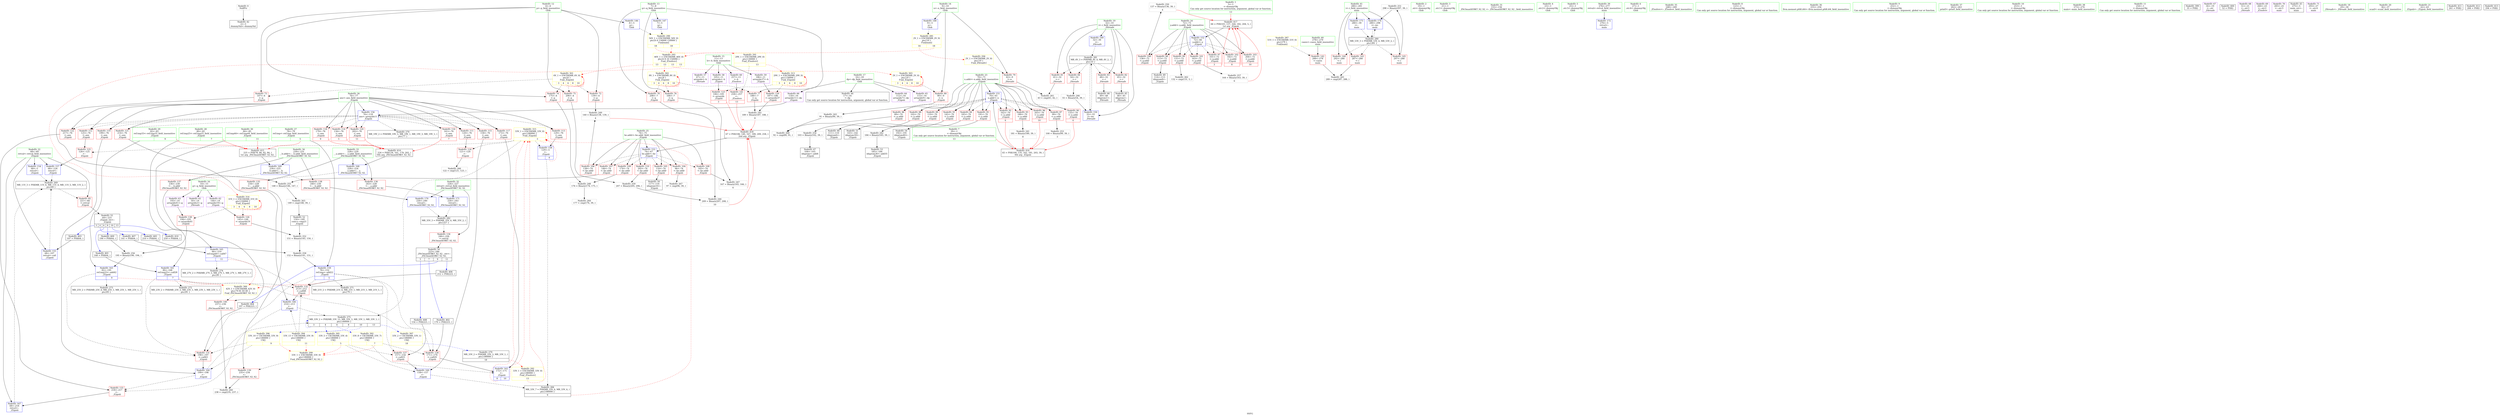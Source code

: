 digraph "SVFG" {
	label="SVFG";

	Node0x560b41b3fef0 [shape=record,color=grey,label="{NodeID: 0\nNullPtr}"];
	Node0x560b41b3fef0 -> Node0x560b41b536d0[style=solid];
	Node0x560b41b54840 [shape=record,color=red,label="{NodeID: 111\n120\<--76\n\<--ans\n_Z2goiii\n}"];
	Node0x560b41b54840 -> Node0x560b41b59a10[style=solid];
	Node0x560b41b52a80 [shape=record,color=green,label="{NodeID: 28\n80\<--81\nref.tmp25\<--ref.tmp25_field_insensitive\n_Z2goiii\n|{|<s1>7}}"];
	Node0x560b41b52a80 -> Node0x560b41b5b8b0[style=solid];
	Node0x560b41b52a80:s1 -> Node0x560b41b95b70[style=solid,color=red];
	Node0x560b41b5a640 [shape=record,color=red,label="{NodeID: 139\n235\<--234\n\<--\n_ZSt3maxIiERKT_S2_S2_\n}"];
	Node0x560b41b5a640 -> Node0x560b41b62e00[style=solid];
	Node0x560b41b552b0 [shape=record,color=black,label="{NodeID: 56\n223\<--246\n_ZSt3maxIiERKT_S2_S2__ret\<--\n_ZSt3maxIiERKT_S2_S2_\n|{<s0>5|<s1>7|<s2>9|<s3>11}}"];
	Node0x560b41b552b0:s0 -> Node0x560b41b95100[style=solid,color=blue];
	Node0x560b41b552b0:s1 -> Node0x560b41b94a80[style=solid,color=blue];
	Node0x560b41b552b0:s2 -> Node0x560b41b94c60[style=solid,color=blue];
	Node0x560b41b552b0:s3 -> Node0x560b41b94e80[style=solid,color=blue];
	Node0x560b41b95d70 [shape=record,color=black,label="{NodeID: 416\n65 = PHI(100, 135, 162, 181, 203, 39, )\n0th arg _Z2goiii }"];
	Node0x560b41b95d70 -> Node0x560b41b5b090[style=solid];
	Node0x560b41b61f00 [shape=record,color=grey,label="{NodeID: 250\n137 = Binary(136, 39, )\n|{<s0>4}}"];
	Node0x560b41b61f00:s0 -> Node0x560b41b96110[style=solid,color=red];
	Node0x560b41b5bd90 [shape=record,color=blue,label="{NodeID: 167\n68\<--218\nretval\<--\n_Z2goiii\n}"];
	Node0x560b41b5bd90 -> Node0x560b41b6e720[style=dashed];
	Node0x560b41b56970 [shape=record,color=red,label="{NodeID: 84\n54\<--32\n\<--i\n_Z4readv\n}"];
	Node0x560b41b56970 -> Node0x560b41b61900[style=solid];
	Node0x560b41b34260 [shape=record,color=green,label="{NodeID: 1\n5\<--1\n\<--dummyObj\nCan only get source location for instruction, argument, global var or function.|{<s0>13}}"];
	Node0x560b41b34260:s0 -> Node0x560b41b96110[style=solid,color=red];
	Node0x560b41b54910 [shape=record,color=red,label="{NodeID: 112\n125\<--76\n\<--ans\n_Z2goiii\n}"];
	Node0x560b41b54910 -> Node0x560b41b59ae0[style=solid];
	Node0x560b41b52b50 [shape=record,color=green,label="{NodeID: 29\n82\<--83\nref.tmp33\<--ref.tmp33_field_insensitive\n_Z2goiii\n|{|<s1>9}}"];
	Node0x560b41b52b50 -> Node0x560b41b5ba50[style=solid];
	Node0x560b41b52b50:s1 -> Node0x560b41b95b70[style=solid,color=red];
	Node0x560b41b5a710 [shape=record,color=red,label="{NodeID: 140\n237\<--236\n\<--\n_ZSt3maxIiERKT_S2_S2_\n}"];
	Node0x560b41b5a710 -> Node0x560b41b62e00[style=solid];
	Node0x560b41b55380 [shape=record,color=purple,label="{NodeID: 57\n47\<--11\narrayidx\<--h\n_Z4readv\n}"];
	Node0x560b41b96110 [shape=record,color=black,label="{NodeID: 417\n66 = PHI(101, 137, 164, 182, 204, 5, )\n1st arg _Z2goiii }"];
	Node0x560b41b96110 -> Node0x560b41b5b160[style=solid];
	Node0x560b41b62080 [shape=record,color=grey,label="{NodeID: 251\n298 = Binary(297, 39, )\n}"];
	Node0x560b41b62080 -> Node0x560b41b5c340[style=solid];
	Node0x560b41b5be60 [shape=record,color=blue,label="{NodeID: 168\n228\<--224\n__a.addr\<--__a\n_ZSt3maxIiERKT_S2_S2_\n}"];
	Node0x560b41b5be60 -> Node0x560b41b5a300[style=dashed];
	Node0x560b41b5be60 -> Node0x560b41b5a3d0[style=dashed];
	Node0x560b41b56a40 [shape=record,color=red,label="{NodeID: 85\n221\<--68\n\<--retval\n_Z2goiii\n}"];
	Node0x560b41b56a40 -> Node0x560b41b551e0[style=solid];
	Node0x560b41b50290 [shape=record,color=green,label="{NodeID: 2\n19\<--1\n.str\<--dummyObj\nGlob }"];
	Node0x560b41b71920 [shape=record,color=black,label="{NodeID: 279\nMR_33V_2 = PHI(MR_33V_3, MR_33V_1, )\npts\{180000 \}\n|{<s0>18}}"];
	Node0x560b41b71920:s0 -> Node0x560b41b75020[style=dashed,color=red];
	Node0x560b41b549e0 [shape=record,color=red,label="{NodeID: 113\n129\<--76\n\<--ans\n_Z2goiii\n}"];
	Node0x560b41b549e0 -> Node0x560b41b5b640[style=solid];
	Node0x560b41b52c20 [shape=record,color=green,label="{NodeID: 30\n84\<--85\nref.tmp44\<--ref.tmp44_field_insensitive\n_Z2goiii\n|{|<s1>11}}"];
	Node0x560b41b52c20 -> Node0x560b41b5bbf0[style=solid];
	Node0x560b41b52c20:s1 -> Node0x560b41b95b70[style=solid,color=red];
	Node0x560b41b5a7e0 [shape=record,color=red,label="{NodeID: 141\n258\<--257\n\<--\n_Z5solvev\n|{<s0>13}}"];
	Node0x560b41b5a7e0:s0 -> Node0x560b41b96390[style=solid,color=red];
	Node0x560b41b55450 [shape=record,color=purple,label="{NodeID: 58\n105\<--11\narrayidx\<--h\n_Z2goiii\n}"];
	Node0x560b41b55450 -> Node0x560b41b59940[style=solid];
	Node0x560b41b96390 [shape=record,color=black,label="{NodeID: 418\n67 = PHI(106, 140, 167, 189, 209, 258, )\n2nd arg _Z2goiii }"];
	Node0x560b41b96390 -> Node0x560b41b5b230[style=solid];
	Node0x560b41b62200 [shape=record,color=grey,label="{NodeID: 252\n151 = Binary(145, 150, )\n}"];
	Node0x560b41b62200 -> Node0x560b41b62b00[style=solid];
	Node0x560b41b5bf30 [shape=record,color=blue,label="{NodeID: 169\n230\<--225\n__b.addr\<--__b\n_ZSt3maxIiERKT_S2_S2_\n}"];
	Node0x560b41b5bf30 -> Node0x560b41b5a4a0[style=dashed];
	Node0x560b41b5bf30 -> Node0x560b41b5a570[style=dashed];
	Node0x560b41b56b10 [shape=record,color=red,label="{NodeID: 86\n89\<--70\n\<--x.addr\n_Z2goiii\n}"];
	Node0x560b41b56b10 -> Node0x560b41b584e0[style=solid];
	Node0x560b41b50e70 [shape=record,color=green,label="{NodeID: 3\n21\<--1\n.str.1\<--dummyObj\nGlob }"];
	Node0x560b41b71e20 [shape=record,color=black,label="{NodeID: 280\nMR_53V_3 = PHI(MR_53V_4, MR_53V_2, )\npts\{281 \}\n}"];
	Node0x560b41b71e20 -> Node0x560b41b5a980[style=dashed];
	Node0x560b41b71e20 -> Node0x560b41b5aa50[style=dashed];
	Node0x560b41b71e20 -> Node0x560b41b5ab20[style=dashed];
	Node0x560b41b71e20 -> Node0x560b41b5c340[style=dashed];
	Node0x560b41b54ab0 [shape=record,color=red,label="{NodeID: 114\n134\<--76\n\<--ans\n_Z2goiii\n|{<s0>5}}"];
	Node0x560b41b54ab0:s0 -> Node0x560b41b95730[style=solid,color=red];
	Node0x560b41b52cf0 [shape=record,color=green,label="{NodeID: 31\n155\<--156\n_ZSt3maxIiERKT_S2_S2_\<--_ZSt3maxIiERKT_S2_S2__field_insensitive\n}"];
	Node0x560b41b5a8b0 [shape=record,color=red,label="{NodeID: 142\n288\<--278\n\<--cases\nmain\n}"];
	Node0x560b41b5a8b0 -> Node0x560b41b63580[style=solid];
	Node0x560b41b55520 [shape=record,color=purple,label="{NodeID: 59\n186\<--11\narrayidx37\<--h\n_Z2goiii\n}"];
	Node0x560b41b55520 -> Node0x560b41b59e20[style=solid];
	Node0x560b41b62380 [shape=record,color=grey,label="{NodeID: 253\n100 = Binary(99, 39, )\n|{<s0>3}}"];
	Node0x560b41b62380:s0 -> Node0x560b41b95d70[style=solid,color=red];
	Node0x560b41b5c000 [shape=record,color=blue,label="{NodeID: 170\n226\<--240\nretval\<--\n_ZSt3maxIiERKT_S2_S2_\n}"];
	Node0x560b41b5c000 -> Node0x560b41b72820[style=dashed];
	Node0x560b41b56be0 [shape=record,color=red,label="{NodeID: 87\n99\<--70\n\<--x.addr\n_Z2goiii\n}"];
	Node0x560b41b56be0 -> Node0x560b41b62380[style=solid];
	Node0x560b41b50f00 [shape=record,color=green,label="{NodeID: 4\n23\<--1\n.str.2\<--dummyObj\nGlob }"];
	Node0x560b41b72320 [shape=record,color=black,label="{NodeID: 281\nMR_4V_3 = PHI(MR_4V_4, MR_4V_2, )\npts\{33 \}\n}"];
	Node0x560b41b72320 -> Node0x560b41b56700[style=dashed];
	Node0x560b41b72320 -> Node0x560b41b567d0[style=dashed];
	Node0x560b41b72320 -> Node0x560b41b568a0[style=dashed];
	Node0x560b41b72320 -> Node0x560b41b56970[style=dashed];
	Node0x560b41b72320 -> Node0x560b41b5afc0[style=dashed];
	Node0x560b41b54b80 [shape=record,color=red,label="{NodeID: 115\n158\<--76\n\<--ans\n_Z2goiii\n}"];
	Node0x560b41b54b80 -> Node0x560b41b5b7e0[style=solid];
	Node0x560b41b52df0 [shape=record,color=green,label="{NodeID: 32\n226\<--227\nretval\<--retval_field_insensitive\n_ZSt3maxIiERKT_S2_S2_\n}"];
	Node0x560b41b52df0 -> Node0x560b41b5a230[style=solid];
	Node0x560b41b52df0 -> Node0x560b41b5c000[style=solid];
	Node0x560b41b52df0 -> Node0x560b41b5c0d0[style=solid];
	Node0x560b41b5dae0 [shape=record,color=yellow,style=double,label="{NodeID: 392\n33V_8 = CSCHI(MR_33V_7)\npts\{180000 \}\nCS[]|{|<s2>7}}"];
	Node0x560b41b5dae0 -> Node0x560b41b59d50[style=dashed];
	Node0x560b41b5dae0 -> Node0x560b41b5b980[style=dashed];
	Node0x560b41b5dae0:s2 -> Node0x560b41b756d0[style=dashed,color=red];
	Node0x560b41b5a980 [shape=record,color=red,label="{NodeID: 143\n287\<--280\n\<--i\nmain\n}"];
	Node0x560b41b5a980 -> Node0x560b41b63580[style=solid];
	Node0x560b41b555f0 [shape=record,color=purple,label="{NodeID: 60\n257\<--11\n\<--h\n_Z5solvev\n}"];
	Node0x560b41b555f0 -> Node0x560b41b5a7e0[style=solid];
	Node0x560b41b62500 [shape=record,color=grey,label="{NodeID: 254\n103 = Binary(102, 39, )\n}"];
	Node0x560b41b62500 -> Node0x560b41b53b40[style=solid];
	Node0x560b41b5c0d0 [shape=record,color=blue,label="{NodeID: 171\n226\<--243\nretval\<--\n_ZSt3maxIiERKT_S2_S2_\n}"];
	Node0x560b41b5c0d0 -> Node0x560b41b72820[style=dashed];
	Node0x560b41b56cb0 [shape=record,color=red,label="{NodeID: 88\n102\<--70\n\<--x.addr\n_Z2goiii\n}"];
	Node0x560b41b56cb0 -> Node0x560b41b62500[style=solid];
	Node0x560b41b50f90 [shape=record,color=green,label="{NodeID: 5\n25\<--1\n.str.3\<--dummyObj\nGlob }"];
	Node0x560b41b72820 [shape=record,color=black,label="{NodeID: 282\nMR_35V_3 = PHI(MR_35V_4, MR_35V_2, )\npts\{227 \}\n}"];
	Node0x560b41b72820 -> Node0x560b41b5a230[style=dashed];
	Node0x560b41b59390 [shape=record,color=red,label="{NodeID: 116\n161\<--76\n\<--ans\n_Z2goiii\n|{<s0>7}}"];
	Node0x560b41b59390:s0 -> Node0x560b41b95730[style=solid,color=red];
	Node0x560b41b52ec0 [shape=record,color=green,label="{NodeID: 33\n228\<--229\n__a.addr\<--__a.addr_field_insensitive\n_ZSt3maxIiERKT_S2_S2_\n}"];
	Node0x560b41b52ec0 -> Node0x560b41b5a300[style=solid];
	Node0x560b41b52ec0 -> Node0x560b41b5a3d0[style=solid];
	Node0x560b41b52ec0 -> Node0x560b41b5be60[style=solid];
	Node0x560b41b5aa50 [shape=record,color=red,label="{NodeID: 144\n292\<--280\n\<--i\nmain\n}"];
	Node0x560b41b556c0 [shape=record,color=purple,label="{NodeID: 61\n50\<--14\narrayidx2\<--g\n_Z4readv\n}"];
	Node0x560b41b62680 [shape=record,color=grey,label="{NodeID: 255\n148 = Binary(146, 147, )\n}"];
	Node0x560b41b62680 -> Node0x560b41b63280[style=solid];
	Node0x560b41b5c1a0 [shape=record,color=blue,label="{NodeID: 172\n276\<--5\nretval\<--\nmain\n}"];
	Node0x560b41b56d80 [shape=record,color=red,label="{NodeID: 89\n110\<--70\n\<--x.addr\n_Z2goiii\n}"];
	Node0x560b41b56d80 -> Node0x560b41b54c30[style=solid];
	Node0x560b41b51020 [shape=record,color=green,label="{NodeID: 6\n27\<--1\n.str.4\<--dummyObj\nGlob }"];
	Node0x560b41b59460 [shape=record,color=red,label="{NodeID: 117\n172\<--76\n\<--ans\n_Z2goiii\n}"];
	Node0x560b41b59460 -> Node0x560b41b5b980[style=solid];
	Node0x560b41b52f90 [shape=record,color=green,label="{NodeID: 34\n230\<--231\n__b.addr\<--__b.addr_field_insensitive\n_ZSt3maxIiERKT_S2_S2_\n}"];
	Node0x560b41b52f90 -> Node0x560b41b5a4a0[style=solid];
	Node0x560b41b52f90 -> Node0x560b41b5a570[style=solid];
	Node0x560b41b52f90 -> Node0x560b41b5bf30[style=solid];
	Node0x560b41b5dda0 [shape=record,color=yellow,style=double,label="{NodeID: 394\n33V_13 = CSCHI(MR_33V_9)\npts\{180000 \}\nCS[]|{|<s2>11}}"];
	Node0x560b41b5dda0 -> Node0x560b41b5a090[style=dashed];
	Node0x560b41b5dda0 -> Node0x560b41b5bcc0[style=dashed];
	Node0x560b41b5dda0:s2 -> Node0x560b41b756d0[style=dashed,color=red];
	Node0x560b41b5ab20 [shape=record,color=red,label="{NodeID: 145\n297\<--280\n\<--i\nmain\n}"];
	Node0x560b41b5ab20 -> Node0x560b41b62080[style=solid];
	Node0x560b41b55790 [shape=record,color=purple,label="{NodeID: 62\n144\<--14\narrayidx19\<--g\n_Z2goiii\n}"];
	Node0x560b41b55790 -> Node0x560b41b59bb0[style=solid];
	Node0x560b41b62800 [shape=record,color=grey,label="{NodeID: 256\n195 = Binary(190, 194, )\n}"];
	Node0x560b41b62800 -> Node0x560b41b5ba50[style=solid];
	Node0x560b41b5c270 [shape=record,color=blue,label="{NodeID: 173\n280\<--39\ni\<--\nmain\n}"];
	Node0x560b41b5c270 -> Node0x560b41b71e20[style=dashed];
	Node0x560b41b56e50 [shape=record,color=red,label="{NodeID: 90\n135\<--70\n\<--x.addr\n_Z2goiii\n|{<s0>4}}"];
	Node0x560b41b56e50:s0 -> Node0x560b41b95d70[style=solid,color=red];
	Node0x560b41b51860 [shape=record,color=green,label="{NodeID: 7\n39\<--1\n\<--dummyObj\nCan only get source location for instruction, argument, global var or function.|{<s0>13}}"];
	Node0x560b41b51860:s0 -> Node0x560b41b95d70[style=solid,color=red];
	Node0x560b41b73220 [shape=record,color=black,label="{NodeID: 284\nMR_33V_7 = PHI(MR_33V_6, MR_33V_4, )\npts\{180000 \}\n|{<s0>6}}"];
	Node0x560b41b73220:s0 -> Node0x560b41b76500[style=dashed,color=red];
	Node0x560b41b59530 [shape=record,color=red,label="{NodeID: 118\n179\<--76\n\<--ans\n_Z2goiii\n|{<s0>9}}"];
	Node0x560b41b59530:s0 -> Node0x560b41b95730[style=solid,color=red];
	Node0x560b41b53060 [shape=record,color=green,label="{NodeID: 35\n248\<--249\n_Z5solvev\<--_Z5solvev_field_insensitive\n}"];
	Node0x560b41b5df00 [shape=record,color=yellow,style=double,label="{NodeID: 395\n33V_5 = CSCHI(MR_33V_4)\npts\{180000 \}\nCS[]|{|<s2>5}}"];
	Node0x560b41b5df00 -> Node0x560b41b59c80[style=dashed];
	Node0x560b41b5df00 -> Node0x560b41b5b7e0[style=dashed];
	Node0x560b41b5df00:s2 -> Node0x560b41b756d0[style=dashed,color=red];
	Node0x560b41b5abf0 [shape=record,color=blue,label="{NodeID: 146\n4\<--5\np\<--\nGlob }"];
	Node0x560b41b5abf0 -> Node0x560b41b745c0[style=dashed];
	Node0x560b41b55860 [shape=record,color=purple,label="{NodeID: 63\n193\<--14\narrayidx41\<--g\n_Z2goiii\n}"];
	Node0x560b41b55860 -> Node0x560b41b59ef0[style=solid];
	Node0x560b41b62980 [shape=record,color=grey,label="{NodeID: 257\n164 = Binary(163, 39, )\n|{<s0>6}}"];
	Node0x560b41b62980:s0 -> Node0x560b41b96110[style=solid,color=red];
	Node0x560b41b5c340 [shape=record,color=blue,label="{NodeID: 174\n280\<--298\ni\<--inc\nmain\n}"];
	Node0x560b41b5c340 -> Node0x560b41b71e20[style=dashed];
	Node0x560b41b56f20 [shape=record,color=red,label="{NodeID: 91\n142\<--70\n\<--x.addr\n_Z2goiii\n}"];
	Node0x560b41b56f20 -> Node0x560b41b54ea0[style=solid];
	Node0x560b41b518f0 [shape=record,color=green,label="{NodeID: 8\n123\<--1\n\<--dummyObj\nCan only get source location for instruction, argument, global var or function.}"];
	Node0x560b41b73720 [shape=record,color=yellow,style=double,label="{NodeID: 285\n2V_1 = ENCHI(MR_2V_0)\npts\{10 \}\nFun[main]|{<s0>16|<s1>18}}"];
	Node0x560b41b73720:s0 -> Node0x560b41b75210[style=dashed,color=red];
	Node0x560b41b73720:s1 -> Node0x560b41b75100[style=dashed,color=red];
	Node0x560b41b59600 [shape=record,color=red,label="{NodeID: 119\n199\<--76\n\<--ans\n_Z2goiii\n}"];
	Node0x560b41b59600 -> Node0x560b41b5bb20[style=solid];
	Node0x560b41b53160 [shape=record,color=green,label="{NodeID: 36\n255\<--256\nllvm.memset.p0i8.i64\<--llvm.memset.p0i8.i64_field_insensitive\n}"];
	Node0x560b41b5e060 [shape=record,color=yellow,style=double,label="{NodeID: 396\n33V_10 = CSCHI(MR_33V_9)\npts\{180000 \}\nCS[]|{|<s2>9}}"];
	Node0x560b41b5e060 -> Node0x560b41b59fc0[style=dashed];
	Node0x560b41b5e060 -> Node0x560b41b5bb20[style=dashed];
	Node0x560b41b5e060:s2 -> Node0x560b41b756d0[style=dashed,color=red];
	Node0x560b41b76340 [shape=record,color=yellow,style=double,label="{NodeID: 313\n29V_1 = ENCHI(MR_29V_0)\npts\{130000 \}\nFun[_Z2goiii]|{|<s2>3|<s3>4|<s4>6|<s5>8|<s6>10}}"];
	Node0x560b41b76340 -> Node0x560b41b59940[style=dashed];
	Node0x560b41b76340 -> Node0x560b41b59e20[style=dashed];
	Node0x560b41b76340:s2 -> Node0x560b41b76340[style=dashed,color=red];
	Node0x560b41b76340:s3 -> Node0x560b41b76340[style=dashed,color=red];
	Node0x560b41b76340:s4 -> Node0x560b41b76340[style=dashed,color=red];
	Node0x560b41b76340:s5 -> Node0x560b41b76340[style=dashed,color=red];
	Node0x560b41b76340:s6 -> Node0x560b41b76340[style=dashed,color=red];
	Node0x560b41b5acf0 [shape=record,color=blue,label="{NodeID: 147\n7\<--5\nq\<--\nGlob }"];
	Node0x560b41b5acf0 -> Node0x560b41b745c0[style=dashed];
	Node0x560b41b55930 [shape=record,color=purple,label="{NodeID: 64\n112\<--16\narrayidx7\<--dp\n_Z2goiii\n}"];
	Node0x560b41b62b00 [shape=record,color=grey,label="{NodeID: 258\n152 = Binary(141, 151, )\n}"];
	Node0x560b41b62b00 -> Node0x560b41b5b710[style=solid];
	Node0x560b41b56ff0 [shape=record,color=red,label="{NodeID: 92\n162\<--70\n\<--x.addr\n_Z2goiii\n|{<s0>6}}"];
	Node0x560b41b56ff0:s0 -> Node0x560b41b95d70[style=solid,color=red];
	Node0x560b41b51980 [shape=record,color=green,label="{NodeID: 9\n252\<--1\n\<--dummyObj\nCan only get source location for instruction, argument, global var or function.}"];
	Node0x560b41b596d0 [shape=record,color=red,label="{NodeID: 120\n202\<--76\n\<--ans\n_Z2goiii\n|{<s0>11}}"];
	Node0x560b41b596d0:s0 -> Node0x560b41b95730[style=solid,color=red];
	Node0x560b41b53260 [shape=record,color=green,label="{NodeID: 37\n262\<--263\nprintf\<--printf_field_insensitive\n}"];
	Node0x560b41b5e1c0 [shape=record,color=yellow,style=double,label="{NodeID: 397\n33V_2 = CSCHI(MR_33V_1)\npts\{180000 \}\nCS[]|{<s0>18}}"];
	Node0x560b41b5e1c0:s0 -> Node0x560b41b71920[style=dashed,color=blue];
	Node0x560b41b76420 [shape=record,color=yellow,style=double,label="{NodeID: 314\n31V_1 = ENCHI(MR_31V_0)\npts\{150000 \}\nFun[_Z2goiii]|{|<s2>3|<s3>4|<s4>6|<s5>8|<s6>10}}"];
	Node0x560b41b76420 -> Node0x560b41b59bb0[style=dashed];
	Node0x560b41b76420 -> Node0x560b41b59ef0[style=dashed];
	Node0x560b41b76420:s2 -> Node0x560b41b76420[style=dashed,color=red];
	Node0x560b41b76420:s3 -> Node0x560b41b76420[style=dashed,color=red];
	Node0x560b41b76420:s4 -> Node0x560b41b76420[style=dashed,color=red];
	Node0x560b41b76420:s5 -> Node0x560b41b76420[style=dashed,color=red];
	Node0x560b41b76420:s6 -> Node0x560b41b76420[style=dashed,color=red];
	Node0x560b41b5adf0 [shape=record,color=blue,label="{NodeID: 148\n9\<--5\nn\<--\nGlob }"];
	Node0x560b41b5adf0 -> Node0x560b41b73720[style=dashed];
	Node0x560b41b55a00 [shape=record,color=purple,label="{NodeID: 65\n115\<--16\narrayidx9\<--dp\n_Z2goiii\n}"];
	Node0x560b41b62c80 [shape=record,color=grey,label="{NodeID: 259\n207 = Binary(205, 206, )\n}"];
	Node0x560b41b62c80 -> Node0x560b41b61600[style=solid];
	Node0x560b41b570c0 [shape=record,color=red,label="{NodeID: 93\n180\<--70\n\<--x.addr\n_Z2goiii\n}"];
	Node0x560b41b570c0 -> Node0x560b41b61180[style=solid];
	Node0x560b41b51a10 [shape=record,color=green,label="{NodeID: 10\n253\<--1\n\<--dummyObj\nCan only get source location for instruction, argument, global var or function.}"];
	Node0x560b41b74320 [shape=record,color=yellow,style=double,label="{NodeID: 287\n51V_1 = ENCHI(MR_51V_0)\npts\{279 \}\nFun[main]}"];
	Node0x560b41b74320 -> Node0x560b41b5a8b0[style=dashed];
	Node0x560b41b597a0 [shape=record,color=red,label="{NodeID: 121\n214\<--76\n\<--ans\n_Z2goiii\n}"];
	Node0x560b41b597a0 -> Node0x560b41b5bcc0[style=solid];
	Node0x560b41b53360 [shape=record,color=green,label="{NodeID: 38\n273\<--274\nmain\<--main_field_insensitive\n}"];
	Node0x560b41b76500 [shape=record,color=yellow,style=double,label="{NodeID: 315\n33V_1 = ENCHI(MR_33V_0)\npts\{180000 \}\nFun[_Z2goiii]|{|<s4>3}}"];
	Node0x560b41b76500 -> Node0x560b41b59a10[style=dashed];
	Node0x560b41b76500 -> Node0x560b41b59ae0[style=dashed];
	Node0x560b41b76500 -> Node0x560b41b5b640[style=dashed];
	Node0x560b41b76500 -> Node0x560b41b70520[style=dashed];
	Node0x560b41b76500:s4 -> Node0x560b41b76500[style=dashed,color=red];
	Node0x560b41b5aef0 [shape=record,color=blue,label="{NodeID: 149\n32\<--39\ni\<--\n_Z4readv\n}"];
	Node0x560b41b5aef0 -> Node0x560b41b72320[style=dashed];
	Node0x560b41b55ad0 [shape=record,color=purple,label="{NodeID: 66\n118\<--16\narrayidx11\<--dp\n_Z2goiii\n}"];
	Node0x560b41b55ad0 -> Node0x560b41b5b4a0[style=solid];
	Node0x560b41b62e00 [shape=record,color=grey,label="{NodeID: 260\n238 = cmp(235, 237, )\n}"];
	Node0x560b41b57190 [shape=record,color=red,label="{NodeID: 94\n183\<--70\n\<--x.addr\n_Z2goiii\n}"];
	Node0x560b41b57190 -> Node0x560b41b61300[style=solid];
	Node0x560b41b51ad0 [shape=record,color=green,label="{NodeID: 11\n254\<--1\n\<--dummyObj\nCan only get source location for instruction, argument, global var or function.}"];
	Node0x560b41b59870 [shape=record,color=red,label="{NodeID: 122\n217\<--76\n\<--ans\n_Z2goiii\n}"];
	Node0x560b41b59870 -> Node0x560b41b5a160[style=solid];
	Node0x560b41b53460 [shape=record,color=green,label="{NodeID: 39\n276\<--277\nretval\<--retval_field_insensitive\nmain\n}"];
	Node0x560b41b53460 -> Node0x560b41b5c1a0[style=solid];
	Node0x560b41b94810 [shape=record,color=black,label="{NodeID: 399\n35 = PHI()\n}"];
	Node0x560b41b5afc0 [shape=record,color=blue,label="{NodeID: 150\n32\<--55\ni\<--inc\n_Z4readv\n}"];
	Node0x560b41b5afc0 -> Node0x560b41b72320[style=dashed];
	Node0x560b41b55ba0 [shape=record,color=purple,label="{NodeID: 67\n34\<--19\n\<--.str\n_Z4readv\n}"];
	Node0x560b41b62f80 [shape=record,color=grey,label="{NodeID: 261\n43 = cmp(41, 42, )\n}"];
	Node0x560b41b57260 [shape=record,color=red,label="{NodeID: 95\n191\<--70\n\<--x.addr\n_Z2goiii\n}"];
	Node0x560b41b57260 -> Node0x560b41b55110[style=solid];
	Node0x560b41b51bd0 [shape=record,color=green,label="{NodeID: 12\n4\<--6\np\<--p_field_insensitive\nGlob }"];
	Node0x560b41b51bd0 -> Node0x560b41b55fb0[style=solid];
	Node0x560b41b51bd0 -> Node0x560b41b56080[style=solid];
	Node0x560b41b51bd0 -> Node0x560b41b56150[style=solid];
	Node0x560b41b51bd0 -> Node0x560b41b56220[style=solid];
	Node0x560b41b51bd0 -> Node0x560b41b5abf0[style=solid];
	Node0x560b41b59940 [shape=record,color=red,label="{NodeID: 123\n106\<--105\n\<--arrayidx\n_Z2goiii\n|{<s0>3}}"];
	Node0x560b41b59940:s0 -> Node0x560b41b96390[style=solid,color=red];
	Node0x560b41b53530 [shape=record,color=green,label="{NodeID: 40\n278\<--279\ncases\<--cases_field_insensitive\nmain\n}"];
	Node0x560b41b53530 -> Node0x560b41b5a8b0[style=solid];
	Node0x560b41b948e0 [shape=record,color=black,label="{NodeID: 400\n52 = PHI()\n}"];
	Node0x560b41b5b090 [shape=record,color=blue,label="{NodeID: 151\n70\<--65\nx.addr\<--x\n_Z2goiii\n}"];
	Node0x560b41b5b090 -> Node0x560b41b56b10[style=dashed];
	Node0x560b41b5b090 -> Node0x560b41b56be0[style=dashed];
	Node0x560b41b5b090 -> Node0x560b41b56cb0[style=dashed];
	Node0x560b41b5b090 -> Node0x560b41b56d80[style=dashed];
	Node0x560b41b5b090 -> Node0x560b41b56e50[style=dashed];
	Node0x560b41b5b090 -> Node0x560b41b56f20[style=dashed];
	Node0x560b41b5b090 -> Node0x560b41b56ff0[style=dashed];
	Node0x560b41b5b090 -> Node0x560b41b570c0[style=dashed];
	Node0x560b41b5b090 -> Node0x560b41b57190[style=dashed];
	Node0x560b41b5b090 -> Node0x560b41b57260[style=dashed];
	Node0x560b41b5b090 -> Node0x560b41b53c10[style=dashed];
	Node0x560b41b55c70 [shape=record,color=purple,label="{NodeID: 68\n51\<--21\n\<--.str.1\n_Z4readv\n}"];
	Node0x560b41b63100 [shape=record,color=grey,label="{NodeID: 262\n132 = cmp(131, 5, )\n}"];
	Node0x560b41b53c10 [shape=record,color=red,label="{NodeID: 96\n203\<--70\n\<--x.addr\n_Z2goiii\n|{<s0>10}}"];
	Node0x560b41b53c10:s0 -> Node0x560b41b95d70[style=solid,color=red];
	Node0x560b41b51cd0 [shape=record,color=green,label="{NodeID: 13\n7\<--8\nq\<--q_field_insensitive\nGlob }"];
	Node0x560b41b51cd0 -> Node0x560b41b562f0[style=solid];
	Node0x560b41b51cd0 -> Node0x560b41b563c0[style=solid];
	Node0x560b41b51cd0 -> Node0x560b41b56490[style=solid];
	Node0x560b41b51cd0 -> Node0x560b41b5acf0[style=solid];
	Node0x560b41b745c0 [shape=record,color=yellow,style=double,label="{NodeID: 290\n56V_1 = ENCHI(MR_56V_0)\npts\{6 8 130000 150000 \}\nFun[main]|{<s0>18|<s1>18}}"];
	Node0x560b41b745c0:s0 -> Node0x560b41b74f10[style=dashed,color=red];
	Node0x560b41b745c0:s1 -> Node0x560b41b75100[style=dashed,color=red];
	Node0x560b41b59a10 [shape=record,color=red,label="{NodeID: 124\n121\<--120\n\<--\n_Z2goiii\n}"];
	Node0x560b41b59a10 -> Node0x560b41b63700[style=solid];
	Node0x560b41b53600 [shape=record,color=green,label="{NodeID: 41\n280\<--281\ni\<--i_field_insensitive\nmain\n}"];
	Node0x560b41b53600 -> Node0x560b41b5a980[style=solid];
	Node0x560b41b53600 -> Node0x560b41b5aa50[style=solid];
	Node0x560b41b53600 -> Node0x560b41b5ab20[style=solid];
	Node0x560b41b53600 -> Node0x560b41b5c270[style=solid];
	Node0x560b41b53600 -> Node0x560b41b5c340[style=solid];
	Node0x560b41b949b0 [shape=record,color=black,label="{NodeID: 401\n168 = PHI(64, )\n}"];
	Node0x560b41b949b0 -> Node0x560b41b5b8b0[style=solid];
	Node0x560b41b5b160 [shape=record,color=blue,label="{NodeID: 152\n72\<--66\ny.addr\<--y\n_Z2goiii\n}"];
	Node0x560b41b5b160 -> Node0x560b41b53ce0[style=dashed];
	Node0x560b41b5b160 -> Node0x560b41b53db0[style=dashed];
	Node0x560b41b5b160 -> Node0x560b41b53e80[style=dashed];
	Node0x560b41b5b160 -> Node0x560b41b53f50[style=dashed];
	Node0x560b41b5b160 -> Node0x560b41b54020[style=dashed];
	Node0x560b41b5b160 -> Node0x560b41b540f0[style=dashed];
	Node0x560b41b5b160 -> Node0x560b41b541c0[style=dashed];
	Node0x560b41b55d40 [shape=record,color=purple,label="{NodeID: 69\n260\<--23\n\<--.str.2\n_Z5solvev\n}"];
	Node0x560b41b63280 [shape=record,color=grey,label="{NodeID: 263\n149 = cmp(148, 39, )\n}"];
	Node0x560b41b63280 -> Node0x560b41b54f70[style=solid];
	Node0x560b41b53ce0 [shape=record,color=red,label="{NodeID: 97\n101\<--72\n\<--y.addr\n_Z2goiii\n|{<s0>3}}"];
	Node0x560b41b53ce0:s0 -> Node0x560b41b96110[style=solid,color=red];
	Node0x560b41b51dd0 [shape=record,color=green,label="{NodeID: 14\n9\<--10\nn\<--n_field_insensitive\nGlob }"];
	Node0x560b41b51dd0 -> Node0x560b41b56560[style=solid];
	Node0x560b41b51dd0 -> Node0x560b41b56630[style=solid];
	Node0x560b41b51dd0 -> Node0x560b41b5adf0[style=solid];
	Node0x560b41b74f10 [shape=record,color=yellow,style=double,label="{NodeID: 291\n29V_1 = ENCHI(MR_29V_0)\npts\{130000 \}\nFun[_Z5solvev]|{|<s1>13}}"];
	Node0x560b41b74f10 -> Node0x560b41b5a7e0[style=dashed];
	Node0x560b41b74f10:s1 -> Node0x560b41b76340[style=dashed,color=red];
	Node0x560b41b59ae0 [shape=record,color=red,label="{NodeID: 125\n126\<--125\n\<--\n_Z2goiii\n}"];
	Node0x560b41b59ae0 -> Node0x560b41b5b570[style=solid];
	Node0x560b41b536d0 [shape=record,color=black,label="{NodeID: 42\n2\<--3\ndummyVal\<--dummyVal\n}"];
	Node0x560b41b94a80 [shape=record,color=black,label="{NodeID: 402\n170 = PHI(223, )\n}"];
	Node0x560b41b94a80 -> Node0x560b41b59d50[style=solid];
	Node0x560b41b5b230 [shape=record,color=blue,label="{NodeID: 153\n74\<--67\nhe.addr\<--he\n_Z2goiii\n}"];
	Node0x560b41b5b230 -> Node0x560b41b54290[style=dashed];
	Node0x560b41b5b230 -> Node0x560b41b54360[style=dashed];
	Node0x560b41b5b230 -> Node0x560b41b54430[style=dashed];
	Node0x560b41b5b230 -> Node0x560b41b54500[style=dashed];
	Node0x560b41b5b230 -> Node0x560b41b545d0[style=dashed];
	Node0x560b41b5b230 -> Node0x560b41b546a0[style=dashed];
	Node0x560b41b5b230 -> Node0x560b41b54770[style=dashed];
	Node0x560b41b55e10 [shape=record,color=purple,label="{NodeID: 70\n283\<--25\n\<--.str.3\nmain\n}"];
	Node0x560b41b63400 [shape=record,color=grey,label="{NodeID: 264\n177 = cmp(176, 39, )\n}"];
	Node0x560b41b53db0 [shape=record,color=red,label="{NodeID: 98\n113\<--72\n\<--y.addr\n_Z2goiii\n}"];
	Node0x560b41b53db0 -> Node0x560b41b54d00[style=solid];
	Node0x560b41b51ed0 [shape=record,color=green,label="{NodeID: 15\n11\<--13\nh\<--h_field_insensitive\nGlob }"];
	Node0x560b41b51ed0 -> Node0x560b41b55380[style=solid];
	Node0x560b41b51ed0 -> Node0x560b41b55450[style=solid];
	Node0x560b41b51ed0 -> Node0x560b41b55520[style=solid];
	Node0x560b41b51ed0 -> Node0x560b41b555f0[style=solid];
	Node0x560b41b75020 [shape=record,color=yellow,style=double,label="{NodeID: 292\n33V_1 = ENCHI(MR_33V_0)\npts\{180000 \}\nFun[_Z5solvev]|{<s0>13}}"];
	Node0x560b41b75020:s0 -> Node0x560b41b76500[style=dashed,color=red];
	Node0x560b41b59bb0 [shape=record,color=red,label="{NodeID: 126\n145\<--144\n\<--arrayidx19\n_Z2goiii\n}"];
	Node0x560b41b59bb0 -> Node0x560b41b62200[style=solid];
	Node0x560b41b537d0 [shape=record,color=black,label="{NodeID: 43\n275\<--5\nmain_ret\<--\nmain\n}"];
	Node0x560b41b94b50 [shape=record,color=black,label="{NodeID: 403\n107 = PHI(64, )\n}"];
	Node0x560b41b94b50 -> Node0x560b41b5b3d0[style=solid];
	Node0x560b41b5b300 [shape=record,color=blue,label="{NodeID: 154\n68\<--5\nretval\<--\n_Z2goiii\n}"];
	Node0x560b41b5b300 -> Node0x560b41b6e720[style=dashed];
	Node0x560b41b55ee0 [shape=record,color=purple,label="{NodeID: 71\n293\<--27\n\<--.str.4\nmain\n}"];
	Node0x560b41b63580 [shape=record,color=grey,label="{NodeID: 265\n289 = cmp(287, 288, )\n}"];
	Node0x560b41b53e80 [shape=record,color=red,label="{NodeID: 99\n131\<--72\n\<--y.addr\n_Z2goiii\n}"];
	Node0x560b41b53e80 -> Node0x560b41b63100[style=solid];
	Node0x560b41b51fd0 [shape=record,color=green,label="{NodeID: 16\n14\<--15\ng\<--g_field_insensitive\nGlob }"];
	Node0x560b41b51fd0 -> Node0x560b41b556c0[style=solid];
	Node0x560b41b51fd0 -> Node0x560b41b55790[style=solid];
	Node0x560b41b51fd0 -> Node0x560b41b55860[style=solid];
	Node0x560b41b75100 [shape=record,color=yellow,style=double,label="{NodeID: 293\n46V_1 = ENCHI(MR_46V_0)\npts\{6 8 10 150000 \}\nFun[_Z5solvev]|{<s0>13|<s1>13|<s2>13|<s3>13}}"];
	Node0x560b41b75100:s0 -> Node0x560b41b75890[style=dashed,color=red];
	Node0x560b41b75100:s1 -> Node0x560b41b759a0[style=dashed,color=red];
	Node0x560b41b75100:s2 -> Node0x560b41b75a80[style=dashed,color=red];
	Node0x560b41b75100:s3 -> Node0x560b41b76420[style=dashed,color=red];
	Node0x560b41b59c80 [shape=record,color=red,label="{NodeID: 127\n157\<--154\n\<--call23\n_Z2goiii\n}"];
	Node0x560b41b59c80 -> Node0x560b41b5b7e0[style=solid];
	Node0x560b41b538a0 [shape=record,color=black,label="{NodeID: 44\n17\<--16\n\<--dp\nCan only get source location for instruction, argument, global var or function.}"];
	Node0x560b41b94c60 [shape=record,color=black,label="{NodeID: 404\n197 = PHI(223, )\n}"];
	Node0x560b41b94c60 -> Node0x560b41b59fc0[style=solid];
	Node0x560b41b5b3d0 [shape=record,color=blue,label="{NodeID: 155\n68\<--107\nretval\<--call\n_Z2goiii\n}"];
	Node0x560b41b5b3d0 -> Node0x560b41b6e720[style=dashed];
	Node0x560b41b55fb0 [shape=record,color=red,label="{NodeID: 72\n139\<--4\n\<--p\n_Z2goiii\n}"];
	Node0x560b41b55fb0 -> Node0x560b41b61d80[style=solid];
	Node0x560b41b63700 [shape=record,color=grey,label="{NodeID: 266\n122 = cmp(121, 123, )\n}"];
	Node0x560b41b53f50 [shape=record,color=red,label="{NodeID: 100\n136\<--72\n\<--y.addr\n_Z2goiii\n}"];
	Node0x560b41b53f50 -> Node0x560b41b61f00[style=solid];
	Node0x560b41b520d0 [shape=record,color=green,label="{NodeID: 17\n16\<--18\ndp\<--dp_field_insensitive\nGlob }"];
	Node0x560b41b520d0 -> Node0x560b41b538a0[style=solid];
	Node0x560b41b520d0 -> Node0x560b41b55930[style=solid];
	Node0x560b41b520d0 -> Node0x560b41b55a00[style=solid];
	Node0x560b41b520d0 -> Node0x560b41b55ad0[style=solid];
	Node0x560b41b75210 [shape=record,color=yellow,style=double,label="{NodeID: 294\n2V_1 = ENCHI(MR_2V_0)\npts\{10 \}\nFun[_Z4readv]}"];
	Node0x560b41b75210 -> Node0x560b41b56560[style=dashed];
	Node0x560b41b59d50 [shape=record,color=red,label="{NodeID: 128\n171\<--170\n\<--call29\n_Z2goiii\n}"];
	Node0x560b41b59d50 -> Node0x560b41b5b980[style=solid];
	Node0x560b41b539a0 [shape=record,color=black,label="{NodeID: 45\n46\<--45\nidxprom\<--\n_Z4readv\n}"];
	Node0x560b41b94d70 [shape=record,color=black,label="{NodeID: 405\n210 = PHI(64, )\n}"];
	Node0x560b41b94d70 -> Node0x560b41b5bbf0[style=solid];
	Node0x560b41b5b4a0 [shape=record,color=blue,label="{NodeID: 156\n76\<--118\nans\<--arrayidx11\n_Z2goiii\n}"];
	Node0x560b41b5b4a0 -> Node0x560b41b54840[style=dashed];
	Node0x560b41b5b4a0 -> Node0x560b41b54910[style=dashed];
	Node0x560b41b5b4a0 -> Node0x560b41b549e0[style=dashed];
	Node0x560b41b5b4a0 -> Node0x560b41b54ab0[style=dashed];
	Node0x560b41b5b4a0 -> Node0x560b41b54b80[style=dashed];
	Node0x560b41b5b4a0 -> Node0x560b41b59390[style=dashed];
	Node0x560b41b5b4a0 -> Node0x560b41b59460[style=dashed];
	Node0x560b41b5b4a0 -> Node0x560b41b59530[style=dashed];
	Node0x560b41b5b4a0 -> Node0x560b41b59600[style=dashed];
	Node0x560b41b5b4a0 -> Node0x560b41b596d0[style=dashed];
	Node0x560b41b5b4a0 -> Node0x560b41b597a0[style=dashed];
	Node0x560b41b5b4a0 -> Node0x560b41b59870[style=dashed];
	Node0x560b41b5b4a0 -> Node0x560b41b6ec20[style=dashed];
	Node0x560b41b56080 [shape=record,color=red,label="{NodeID: 73\n147\<--4\n\<--p\n_Z2goiii\n}"];
	Node0x560b41b56080 -> Node0x560b41b62680[style=solid];
	Node0x560b41b58360 [shape=record,color=grey,label="{NodeID: 267\n97 = cmp(96, 39, )\n}"];
	Node0x560b41b54020 [shape=record,color=red,label="{NodeID: 101\n163\<--72\n\<--y.addr\n_Z2goiii\n}"];
	Node0x560b41b54020 -> Node0x560b41b62980[style=solid];
	Node0x560b41b521d0 [shape=record,color=green,label="{NodeID: 18\n29\<--30\n_Z4readv\<--_Z4readv_field_insensitive\n}"];
	Node0x560b41b59e20 [shape=record,color=red,label="{NodeID: 129\n187\<--186\n\<--arrayidx37\n_Z2goiii\n}"];
	Node0x560b41b59e20 -> Node0x560b41b61780[style=solid];
	Node0x560b41b53a70 [shape=record,color=black,label="{NodeID: 46\n49\<--48\nidxprom1\<--\n_Z4readv\n}"];
	Node0x560b41b94e80 [shape=record,color=black,label="{NodeID: 406\n212 = PHI(223, )\n}"];
	Node0x560b41b94e80 -> Node0x560b41b5a090[style=solid];
	Node0x560b41b5b570 [shape=record,color=blue,label="{NodeID: 157\n68\<--126\nretval\<--\n_Z2goiii\n}"];
	Node0x560b41b5b570 -> Node0x560b41b6e720[style=dashed];
	Node0x560b41b56150 [shape=record,color=red,label="{NodeID: 74\n175\<--4\n\<--p\n_Z2goiii\n}"];
	Node0x560b41b56150 -> Node0x560b41b61c00[style=solid];
	Node0x560b41b584e0 [shape=record,color=grey,label="{NodeID: 268\n92 = cmp(89, 91, )\n}"];
	Node0x560b41b540f0 [shape=record,color=red,label="{NodeID: 102\n182\<--72\n\<--y.addr\n_Z2goiii\n|{<s0>8}}"];
	Node0x560b41b540f0:s0 -> Node0x560b41b96110[style=solid,color=red];
	Node0x560b41b522d0 [shape=record,color=green,label="{NodeID: 19\n32\<--33\ni\<--i_field_insensitive\n_Z4readv\n}"];
	Node0x560b41b522d0 -> Node0x560b41b56700[style=solid];
	Node0x560b41b522d0 -> Node0x560b41b567d0[style=solid];
	Node0x560b41b522d0 -> Node0x560b41b568a0[style=solid];
	Node0x560b41b522d0 -> Node0x560b41b56970[style=solid];
	Node0x560b41b522d0 -> Node0x560b41b5aef0[style=solid];
	Node0x560b41b522d0 -> Node0x560b41b5afc0[style=solid];
	Node0x560b41b59ef0 [shape=record,color=red,label="{NodeID: 130\n194\<--193\n\<--arrayidx41\n_Z2goiii\n}"];
	Node0x560b41b59ef0 -> Node0x560b41b62800[style=solid];
	Node0x560b41b53b40 [shape=record,color=black,label="{NodeID: 47\n104\<--103\nidxprom\<--add4\n_Z2goiii\n}"];
	Node0x560b41b94fc0 [shape=record,color=black,label="{NodeID: 407\n141 = PHI(64, )\n}"];
	Node0x560b41b94fc0 -> Node0x560b41b62b00[style=solid];
	Node0x560b41b61180 [shape=record,color=grey,label="{NodeID: 241\n181 = Binary(180, 39, )\n|{<s0>8}}"];
	Node0x560b41b61180:s0 -> Node0x560b41b95d70[style=solid,color=red];
	Node0x560b41b5b640 [shape=record,color=blue,label="{NodeID: 158\n129\<--5\n\<--\n_Z2goiii\n|{|<s1>4}}"];
	Node0x560b41b5b640 -> Node0x560b41b73220[style=dashed];
	Node0x560b41b5b640:s1 -> Node0x560b41b76500[style=dashed,color=red];
	Node0x560b41b56220 [shape=record,color=red,label="{NodeID: 75\n206\<--4\n\<--p\n_Z2goiii\n}"];
	Node0x560b41b56220 -> Node0x560b41b62c80[style=solid];
	Node0x560b41b6e720 [shape=record,color=black,label="{NodeID: 269\nMR_11V_3 = PHI(MR_11V_6, MR_11V_4, MR_11V_5, MR_11V_2, )\npts\{69 \}\n}"];
	Node0x560b41b6e720 -> Node0x560b41b56a40[style=dashed];
	Node0x560b41b541c0 [shape=record,color=red,label="{NodeID: 103\n204\<--72\n\<--y.addr\n_Z2goiii\n|{<s0>10}}"];
	Node0x560b41b541c0:s0 -> Node0x560b41b96110[style=solid,color=red];
	Node0x560b41b523a0 [shape=record,color=green,label="{NodeID: 20\n36\<--37\nscanf\<--scanf_field_insensitive\n}"];
	Node0x560b41b59fc0 [shape=record,color=red,label="{NodeID: 131\n198\<--197\n\<--call43\n_Z2goiii\n}"];
	Node0x560b41b59fc0 -> Node0x560b41b5bb20[style=solid];
	Node0x560b41b54c30 [shape=record,color=black,label="{NodeID: 48\n111\<--110\nidxprom6\<--\n_Z2goiii\n}"];
	Node0x560b41b95100 [shape=record,color=black,label="{NodeID: 408\n154 = PHI(223, )\n}"];
	Node0x560b41b95100 -> Node0x560b41b59c80[style=solid];
	Node0x560b41b61300 [shape=record,color=grey,label="{NodeID: 242\n184 = Binary(183, 39, )\n}"];
	Node0x560b41b61300 -> Node0x560b41b55040[style=solid];
	Node0x560b41b5b710 [shape=record,color=blue,label="{NodeID: 159\n78\<--152\nref.tmp\<--add22\n_Z2goiii\n|{|<s5>5}}"];
	Node0x560b41b5b710 -> Node0x560b41b59c80[style=dashed];
	Node0x560b41b5b710 -> Node0x560b41b59d50[style=dashed];
	Node0x560b41b5b710 -> Node0x560b41b59fc0[style=dashed];
	Node0x560b41b5b710 -> Node0x560b41b5a090[style=dashed];
	Node0x560b41b5b710 -> Node0x560b41b6f120[style=dashed];
	Node0x560b41b5b710:s5 -> Node0x560b41b757b0[style=dashed,color=red];
	Node0x560b41b562f0 [shape=record,color=red,label="{NodeID: 76\n166\<--7\n\<--q\n_Z2goiii\n}"];
	Node0x560b41b562f0 -> Node0x560b41b61a80[style=solid];
	Node0x560b41b6ec20 [shape=record,color=black,label="{NodeID: 270\nMR_19V_2 = PHI(MR_19V_3, MR_19V_1, MR_19V_3, MR_19V_1, )\npts\{77 \}\n}"];
	Node0x560b41b54290 [shape=record,color=red,label="{NodeID: 104\n96\<--74\n\<--he.addr\n_Z2goiii\n}"];
	Node0x560b41b54290 -> Node0x560b41b58360[style=solid];
	Node0x560b41b524a0 [shape=record,color=green,label="{NodeID: 21\n62\<--63\n_Z2goiii\<--_Z2goiii_field_insensitive\n}"];
	Node0x560b41b5a090 [shape=record,color=red,label="{NodeID: 132\n213\<--212\n\<--call48\n_Z2goiii\n}"];
	Node0x560b41b5a090 -> Node0x560b41b5bcc0[style=solid];
	Node0x560b41b54d00 [shape=record,color=black,label="{NodeID: 49\n114\<--113\nidxprom8\<--\n_Z2goiii\n}"];
	Node0x560b41b95240 [shape=record,color=black,label="{NodeID: 409\n190 = PHI(64, )\n}"];
	Node0x560b41b95240 -> Node0x560b41b62800[style=solid];
	Node0x560b41b61480 [shape=record,color=grey,label="{NodeID: 243\n91 = Binary(90, 39, )\n}"];
	Node0x560b41b61480 -> Node0x560b41b584e0[style=solid];
	Node0x560b41b5b7e0 [shape=record,color=blue,label="{NodeID: 160\n158\<--157\n\<--\n_Z2goiii\n}"];
	Node0x560b41b5b7e0 -> Node0x560b41b73220[style=dashed];
	Node0x560b41b563c0 [shape=record,color=red,label="{NodeID: 77\n188\<--7\n\<--q\n_Z2goiii\n}"];
	Node0x560b41b563c0 -> Node0x560b41b61780[style=solid];
	Node0x560b41b6f120 [shape=record,color=black,label="{NodeID: 271\nMR_21V_2 = PHI(MR_21V_4, MR_21V_1, MR_21V_1, MR_21V_1, )\npts\{79 \}\n}"];
	Node0x560b41b54360 [shape=record,color=red,label="{NodeID: 105\n116\<--74\n\<--he.addr\n_Z2goiii\n}"];
	Node0x560b41b54360 -> Node0x560b41b54dd0[style=solid];
	Node0x560b41b525a0 [shape=record,color=green,label="{NodeID: 22\n68\<--69\nretval\<--retval_field_insensitive\n_Z2goiii\n}"];
	Node0x560b41b525a0 -> Node0x560b41b56a40[style=solid];
	Node0x560b41b525a0 -> Node0x560b41b5b300[style=solid];
	Node0x560b41b525a0 -> Node0x560b41b5b3d0[style=solid];
	Node0x560b41b525a0 -> Node0x560b41b5b570[style=solid];
	Node0x560b41b525a0 -> Node0x560b41b5bd90[style=solid];
	Node0x560b41b756d0 [shape=record,color=yellow,style=double,label="{NodeID: 299\n33V_1 = ENCHI(MR_33V_0)\npts\{180000 \}\nFun[_ZSt3maxIiERKT_S2_S2_]}"];
	Node0x560b41b756d0 -> Node0x560b41b5a640[style=dashed];
	Node0x560b41b5a160 [shape=record,color=red,label="{NodeID: 133\n218\<--217\n\<--\n_Z2goiii\n}"];
	Node0x560b41b5a160 -> Node0x560b41b5bd90[style=solid];
	Node0x560b41b54dd0 [shape=record,color=black,label="{NodeID: 50\n117\<--116\nidxprom10\<--\n_Z2goiii\n}"];
	Node0x560b41b95380 [shape=record,color=black,label="{NodeID: 410\n259 = PHI(64, )\n}"];
	Node0x560b41b61600 [shape=record,color=grey,label="{NodeID: 244\n209 = Binary(207, 208, )\n|{<s0>10}}"];
	Node0x560b41b61600:s0 -> Node0x560b41b96390[style=solid,color=red];
	Node0x560b41b5b8b0 [shape=record,color=blue,label="{NodeID: 161\n80\<--168\nref.tmp25\<--call28\n_Z2goiii\n|{|<s4>7}}"];
	Node0x560b41b5b8b0 -> Node0x560b41b59d50[style=dashed];
	Node0x560b41b5b8b0 -> Node0x560b41b59fc0[style=dashed];
	Node0x560b41b5b8b0 -> Node0x560b41b5a090[style=dashed];
	Node0x560b41b5b8b0 -> Node0x560b41b6f620[style=dashed];
	Node0x560b41b5b8b0:s4 -> Node0x560b41b757b0[style=dashed,color=red];
	Node0x560b41b56490 [shape=record,color=red,label="{NodeID: 78\n208\<--7\n\<--q\n_Z2goiii\n}"];
	Node0x560b41b56490 -> Node0x560b41b61600[style=solid];
	Node0x560b41b6f620 [shape=record,color=black,label="{NodeID: 272\nMR_23V_2 = PHI(MR_23V_3, MR_23V_1, MR_23V_1, MR_23V_1, )\npts\{81 \}\n}"];
	Node0x560b41b54430 [shape=record,color=red,label="{NodeID: 106\n138\<--74\n\<--he.addr\n_Z2goiii\n}"];
	Node0x560b41b54430 -> Node0x560b41b61d80[style=solid];
	Node0x560b41b52670 [shape=record,color=green,label="{NodeID: 23\n70\<--71\nx.addr\<--x.addr_field_insensitive\n_Z2goiii\n}"];
	Node0x560b41b52670 -> Node0x560b41b56b10[style=solid];
	Node0x560b41b52670 -> Node0x560b41b56be0[style=solid];
	Node0x560b41b52670 -> Node0x560b41b56cb0[style=solid];
	Node0x560b41b52670 -> Node0x560b41b56d80[style=solid];
	Node0x560b41b52670 -> Node0x560b41b56e50[style=solid];
	Node0x560b41b52670 -> Node0x560b41b56f20[style=solid];
	Node0x560b41b52670 -> Node0x560b41b56ff0[style=solid];
	Node0x560b41b52670 -> Node0x560b41b570c0[style=solid];
	Node0x560b41b52670 -> Node0x560b41b57190[style=solid];
	Node0x560b41b52670 -> Node0x560b41b57260[style=solid];
	Node0x560b41b52670 -> Node0x560b41b53c10[style=solid];
	Node0x560b41b52670 -> Node0x560b41b5b090[style=solid];
	Node0x560b41b757b0 [shape=record,color=yellow,style=double,label="{NodeID: 300\n42V_1 = ENCHI(MR_42V_0)\npts\{79 81 83 85 \}\nFun[_ZSt3maxIiERKT_S2_S2_]}"];
	Node0x560b41b757b0 -> Node0x560b41b5a710[style=dashed];
	Node0x560b41b5a230 [shape=record,color=red,label="{NodeID: 134\n246\<--226\n\<--retval\n_ZSt3maxIiERKT_S2_S2_\n}"];
	Node0x560b41b5a230 -> Node0x560b41b552b0[style=solid];
	Node0x560b41b54ea0 [shape=record,color=black,label="{NodeID: 51\n143\<--142\nidxprom18\<--\n_Z2goiii\n}"];
	Node0x560b41b954c0 [shape=record,color=black,label="{NodeID: 411\n261 = PHI()\n}"];
	Node0x560b41b61780 [shape=record,color=grey,label="{NodeID: 245\n189 = Binary(187, 188, )\n|{<s0>8}}"];
	Node0x560b41b61780:s0 -> Node0x560b41b96390[style=solid,color=red];
	Node0x560b41b5b980 [shape=record,color=blue,label="{NodeID: 162\n172\<--171\n\<--\n_Z2goiii\n|{<s0>8|<s1>10}}"];
	Node0x560b41b5b980:s0 -> Node0x560b41b76500[style=dashed,color=red];
	Node0x560b41b5b980:s1 -> Node0x560b41b76500[style=dashed,color=red];
	Node0x560b41b56560 [shape=record,color=red,label="{NodeID: 79\n42\<--9\n\<--n\n_Z4readv\n}"];
	Node0x560b41b56560 -> Node0x560b41b62f80[style=solid];
	Node0x560b41b6fb20 [shape=record,color=black,label="{NodeID: 273\nMR_25V_2 = PHI(MR_25V_4, MR_25V_1, MR_25V_1, MR_25V_1, )\npts\{83 \}\n}"];
	Node0x560b41b54500 [shape=record,color=red,label="{NodeID: 107\n146\<--74\n\<--he.addr\n_Z2goiii\n}"];
	Node0x560b41b54500 -> Node0x560b41b62680[style=solid];
	Node0x560b41b52740 [shape=record,color=green,label="{NodeID: 24\n72\<--73\ny.addr\<--y.addr_field_insensitive\n_Z2goiii\n}"];
	Node0x560b41b52740 -> Node0x560b41b53ce0[style=solid];
	Node0x560b41b52740 -> Node0x560b41b53db0[style=solid];
	Node0x560b41b52740 -> Node0x560b41b53e80[style=solid];
	Node0x560b41b52740 -> Node0x560b41b53f50[style=solid];
	Node0x560b41b52740 -> Node0x560b41b54020[style=solid];
	Node0x560b41b52740 -> Node0x560b41b540f0[style=solid];
	Node0x560b41b52740 -> Node0x560b41b541c0[style=solid];
	Node0x560b41b52740 -> Node0x560b41b5b160[style=solid];
	Node0x560b41b75890 [shape=record,color=yellow,style=double,label="{NodeID: 301\n6V_1 = ENCHI(MR_6V_0)\npts\{6 \}\nFun[_Z2goiii]|{|<s4>3|<s5>4|<s6>6|<s7>8|<s8>10}}"];
	Node0x560b41b75890 -> Node0x560b41b55fb0[style=dashed];
	Node0x560b41b75890 -> Node0x560b41b56080[style=dashed];
	Node0x560b41b75890 -> Node0x560b41b56150[style=dashed];
	Node0x560b41b75890 -> Node0x560b41b56220[style=dashed];
	Node0x560b41b75890:s4 -> Node0x560b41b75890[style=dashed,color=red];
	Node0x560b41b75890:s5 -> Node0x560b41b75890[style=dashed,color=red];
	Node0x560b41b75890:s6 -> Node0x560b41b75890[style=dashed,color=red];
	Node0x560b41b75890:s7 -> Node0x560b41b75890[style=dashed,color=red];
	Node0x560b41b75890:s8 -> Node0x560b41b75890[style=dashed,color=red];
	Node0x560b41b5a300 [shape=record,color=red,label="{NodeID: 135\n234\<--228\n\<--__a.addr\n_ZSt3maxIiERKT_S2_S2_\n}"];
	Node0x560b41b5a300 -> Node0x560b41b5a640[style=solid];
	Node0x560b41b54f70 [shape=record,color=black,label="{NodeID: 52\n150\<--149\nconv\<--cmp21\n_Z2goiii\n}"];
	Node0x560b41b54f70 -> Node0x560b41b62200[style=solid];
	Node0x560b41b95590 [shape=record,color=black,label="{NodeID: 412\n284 = PHI()\n}"];
	Node0x560b41b61900 [shape=record,color=grey,label="{NodeID: 246\n55 = Binary(54, 39, )\n}"];
	Node0x560b41b61900 -> Node0x560b41b5afc0[style=solid];
	Node0x560b41b5ba50 [shape=record,color=blue,label="{NodeID: 163\n82\<--195\nref.tmp33\<--add42\n_Z2goiii\n|{|<s2>9}}"];
	Node0x560b41b5ba50 -> Node0x560b41b59fc0[style=dashed];
	Node0x560b41b5ba50 -> Node0x560b41b6fb20[style=dashed];
	Node0x560b41b5ba50:s2 -> Node0x560b41b757b0[style=dashed,color=red];
	Node0x560b41b56630 [shape=record,color=red,label="{NodeID: 80\n90\<--9\n\<--n\n_Z2goiii\n}"];
	Node0x560b41b56630 -> Node0x560b41b61480[style=solid];
	Node0x560b41b70020 [shape=record,color=black,label="{NodeID: 274\nMR_27V_2 = PHI(MR_27V_3, MR_27V_1, MR_27V_1, MR_27V_1, )\npts\{85 \}\n}"];
	Node0x560b41b545d0 [shape=record,color=red,label="{NodeID: 108\n165\<--74\n\<--he.addr\n_Z2goiii\n}"];
	Node0x560b41b545d0 -> Node0x560b41b61a80[style=solid];
	Node0x560b41b52810 [shape=record,color=green,label="{NodeID: 25\n74\<--75\nhe.addr\<--he.addr_field_insensitive\n_Z2goiii\n}"];
	Node0x560b41b52810 -> Node0x560b41b54290[style=solid];
	Node0x560b41b52810 -> Node0x560b41b54360[style=solid];
	Node0x560b41b52810 -> Node0x560b41b54430[style=solid];
	Node0x560b41b52810 -> Node0x560b41b54500[style=solid];
	Node0x560b41b52810 -> Node0x560b41b545d0[style=solid];
	Node0x560b41b52810 -> Node0x560b41b546a0[style=solid];
	Node0x560b41b52810 -> Node0x560b41b54770[style=solid];
	Node0x560b41b52810 -> Node0x560b41b5b230[style=solid];
	Node0x560b41b759a0 [shape=record,color=yellow,style=double,label="{NodeID: 302\n8V_1 = ENCHI(MR_8V_0)\npts\{8 \}\nFun[_Z2goiii]|{|<s3>3|<s4>4|<s5>6|<s6>8|<s7>10}}"];
	Node0x560b41b759a0 -> Node0x560b41b562f0[style=dashed];
	Node0x560b41b759a0 -> Node0x560b41b563c0[style=dashed];
	Node0x560b41b759a0 -> Node0x560b41b56490[style=dashed];
	Node0x560b41b759a0:s3 -> Node0x560b41b759a0[style=dashed,color=red];
	Node0x560b41b759a0:s4 -> Node0x560b41b759a0[style=dashed,color=red];
	Node0x560b41b759a0:s5 -> Node0x560b41b759a0[style=dashed,color=red];
	Node0x560b41b759a0:s6 -> Node0x560b41b759a0[style=dashed,color=red];
	Node0x560b41b759a0:s7 -> Node0x560b41b759a0[style=dashed,color=red];
	Node0x560b41b5a3d0 [shape=record,color=red,label="{NodeID: 136\n243\<--228\n\<--__a.addr\n_ZSt3maxIiERKT_S2_S2_\n}"];
	Node0x560b41b5a3d0 -> Node0x560b41b5c0d0[style=solid];
	Node0x560b41b55040 [shape=record,color=black,label="{NodeID: 53\n185\<--184\nidxprom36\<--add35\n_Z2goiii\n}"];
	Node0x560b41b95660 [shape=record,color=black,label="{NodeID: 413\n294 = PHI()\n}"];
	Node0x560b41b61a80 [shape=record,color=grey,label="{NodeID: 247\n167 = Binary(165, 166, )\n|{<s0>6}}"];
	Node0x560b41b61a80:s0 -> Node0x560b41b96390[style=solid,color=red];
	Node0x560b41b5bb20 [shape=record,color=blue,label="{NodeID: 164\n199\<--198\n\<--\n_Z2goiii\n}"];
	Node0x560b41b5bb20 -> Node0x560b41b5a160[style=dashed];
	Node0x560b41b5bb20 -> Node0x560b41b70520[style=dashed];
	Node0x560b41b56700 [shape=record,color=red,label="{NodeID: 81\n41\<--32\n\<--i\n_Z4readv\n}"];
	Node0x560b41b56700 -> Node0x560b41b62f80[style=solid];
	Node0x560b41b70520 [shape=record,color=black,label="{NodeID: 275\nMR_33V_2 = PHI(MR_33V_12, MR_33V_3, MR_33V_1, MR_33V_1, )\npts\{180000 \}\n|{<s0>3|<s1>4|<s2>6|<s3>8|<s4>10|<s5>13}}"];
	Node0x560b41b70520:s0 -> Node0x560b41b70520[style=dashed,color=blue];
	Node0x560b41b70520:s1 -> Node0x560b41b5df00[style=dashed,color=blue];
	Node0x560b41b70520:s2 -> Node0x560b41b5dae0[style=dashed,color=blue];
	Node0x560b41b70520:s3 -> Node0x560b41b5e060[style=dashed,color=blue];
	Node0x560b41b70520:s4 -> Node0x560b41b5dda0[style=dashed,color=blue];
	Node0x560b41b70520:s5 -> Node0x560b41b5e1c0[style=dashed,color=blue];
	Node0x560b41b546a0 [shape=record,color=red,label="{NodeID: 109\n174\<--74\n\<--he.addr\n_Z2goiii\n}"];
	Node0x560b41b546a0 -> Node0x560b41b61c00[style=solid];
	Node0x560b41b528e0 [shape=record,color=green,label="{NodeID: 26\n76\<--77\nans\<--ans_field_insensitive\n_Z2goiii\n}"];
	Node0x560b41b528e0 -> Node0x560b41b54840[style=solid];
	Node0x560b41b528e0 -> Node0x560b41b54910[style=solid];
	Node0x560b41b528e0 -> Node0x560b41b549e0[style=solid];
	Node0x560b41b528e0 -> Node0x560b41b54ab0[style=solid];
	Node0x560b41b528e0 -> Node0x560b41b54b80[style=solid];
	Node0x560b41b528e0 -> Node0x560b41b59390[style=solid];
	Node0x560b41b528e0 -> Node0x560b41b59460[style=solid];
	Node0x560b41b528e0 -> Node0x560b41b59530[style=solid];
	Node0x560b41b528e0 -> Node0x560b41b59600[style=solid];
	Node0x560b41b528e0 -> Node0x560b41b596d0[style=solid];
	Node0x560b41b528e0 -> Node0x560b41b597a0[style=solid];
	Node0x560b41b528e0 -> Node0x560b41b59870[style=solid];
	Node0x560b41b528e0 -> Node0x560b41b5b4a0[style=solid];
	Node0x560b41b75a80 [shape=record,color=yellow,style=double,label="{NodeID: 303\n2V_1 = ENCHI(MR_2V_0)\npts\{10 \}\nFun[_Z2goiii]|{|<s1>3|<s2>4|<s3>6|<s4>8|<s5>10}}"];
	Node0x560b41b75a80 -> Node0x560b41b56630[style=dashed];
	Node0x560b41b75a80:s1 -> Node0x560b41b75a80[style=dashed,color=red];
	Node0x560b41b75a80:s2 -> Node0x560b41b75a80[style=dashed,color=red];
	Node0x560b41b75a80:s3 -> Node0x560b41b75a80[style=dashed,color=red];
	Node0x560b41b75a80:s4 -> Node0x560b41b75a80[style=dashed,color=red];
	Node0x560b41b75a80:s5 -> Node0x560b41b75a80[style=dashed,color=red];
	Node0x560b41b5a4a0 [shape=record,color=red,label="{NodeID: 137\n236\<--230\n\<--__b.addr\n_ZSt3maxIiERKT_S2_S2_\n}"];
	Node0x560b41b5a4a0 -> Node0x560b41b5a710[style=solid];
	Node0x560b41b55110 [shape=record,color=black,label="{NodeID: 54\n192\<--191\nidxprom40\<--\n_Z2goiii\n}"];
	Node0x560b41b95730 [shape=record,color=black,label="{NodeID: 414\n224 = PHI(134, 161, 179, 202, )\n0th arg _ZSt3maxIiERKT_S2_S2_ }"];
	Node0x560b41b95730 -> Node0x560b41b5be60[style=solid];
	Node0x560b41b61c00 [shape=record,color=grey,label="{NodeID: 248\n176 = Binary(174, 175, )\n}"];
	Node0x560b41b61c00 -> Node0x560b41b63400[style=solid];
	Node0x560b41b5bbf0 [shape=record,color=blue,label="{NodeID: 165\n84\<--210\nref.tmp44\<--call47\n_Z2goiii\n|{|<s2>11}}"];
	Node0x560b41b5bbf0 -> Node0x560b41b5a090[style=dashed];
	Node0x560b41b5bbf0 -> Node0x560b41b70020[style=dashed];
	Node0x560b41b5bbf0:s2 -> Node0x560b41b757b0[style=dashed,color=red];
	Node0x560b41b567d0 [shape=record,color=red,label="{NodeID: 82\n45\<--32\n\<--i\n_Z4readv\n}"];
	Node0x560b41b567d0 -> Node0x560b41b539a0[style=solid];
	Node0x560b41b54770 [shape=record,color=red,label="{NodeID: 110\n205\<--74\n\<--he.addr\n_Z2goiii\n}"];
	Node0x560b41b54770 -> Node0x560b41b62c80[style=solid];
	Node0x560b41b529b0 [shape=record,color=green,label="{NodeID: 27\n78\<--79\nref.tmp\<--ref.tmp_field_insensitive\n_Z2goiii\n|{|<s1>5}}"];
	Node0x560b41b529b0 -> Node0x560b41b5b710[style=solid];
	Node0x560b41b529b0:s1 -> Node0x560b41b95b70[style=solid,color=red];
	Node0x560b41b5a570 [shape=record,color=red,label="{NodeID: 138\n240\<--230\n\<--__b.addr\n_ZSt3maxIiERKT_S2_S2_\n}"];
	Node0x560b41b5a570 -> Node0x560b41b5c000[style=solid];
	Node0x560b41b551e0 [shape=record,color=black,label="{NodeID: 55\n64\<--221\n_Z2goiii_ret\<--\n_Z2goiii\n|{<s0>3|<s1>4|<s2>6|<s3>8|<s4>10|<s5>13}}"];
	Node0x560b41b551e0:s0 -> Node0x560b41b94b50[style=solid,color=blue];
	Node0x560b41b551e0:s1 -> Node0x560b41b94fc0[style=solid,color=blue];
	Node0x560b41b551e0:s2 -> Node0x560b41b949b0[style=solid,color=blue];
	Node0x560b41b551e0:s3 -> Node0x560b41b95240[style=solid,color=blue];
	Node0x560b41b551e0:s4 -> Node0x560b41b94d70[style=solid,color=blue];
	Node0x560b41b551e0:s5 -> Node0x560b41b95380[style=solid,color=blue];
	Node0x560b41b95b70 [shape=record,color=black,label="{NodeID: 415\n225 = PHI(78, 80, 82, 84, )\n1st arg _ZSt3maxIiERKT_S2_S2_ }"];
	Node0x560b41b95b70 -> Node0x560b41b5bf30[style=solid];
	Node0x560b41b61d80 [shape=record,color=grey,label="{NodeID: 249\n140 = Binary(138, 139, )\n|{<s0>4}}"];
	Node0x560b41b61d80:s0 -> Node0x560b41b96390[style=solid,color=red];
	Node0x560b41b5bcc0 [shape=record,color=blue,label="{NodeID: 166\n214\<--213\n\<--\n_Z2goiii\n}"];
	Node0x560b41b5bcc0 -> Node0x560b41b5a160[style=dashed];
	Node0x560b41b5bcc0 -> Node0x560b41b70520[style=dashed];
	Node0x560b41b568a0 [shape=record,color=red,label="{NodeID: 83\n48\<--32\n\<--i\n_Z4readv\n}"];
	Node0x560b41b568a0 -> Node0x560b41b53a70[style=solid];
}
